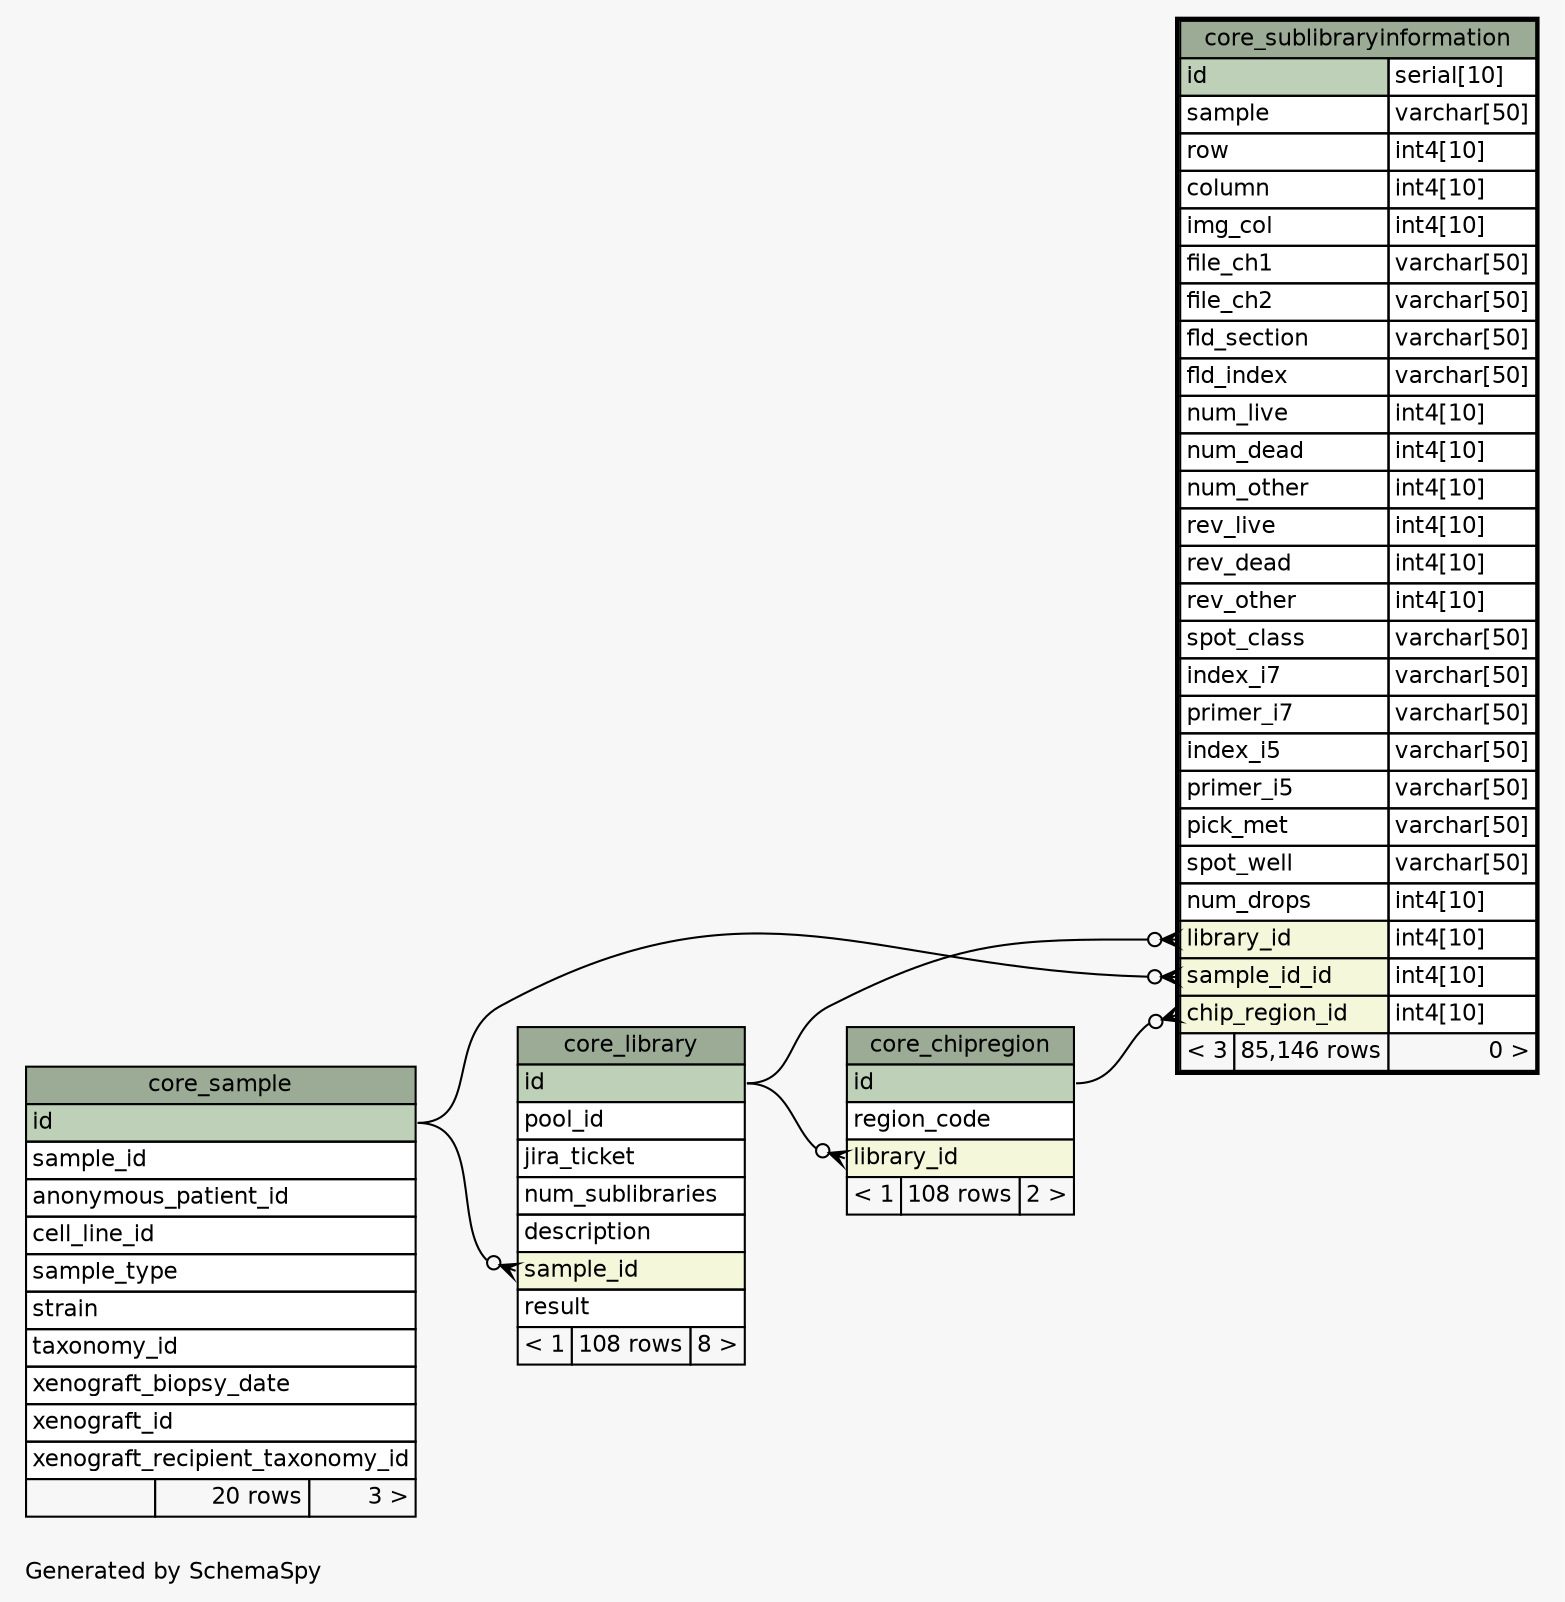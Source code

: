 // dot 2.36.0 on Mac OS X 10.9.5
// SchemaSpy rev 590
digraph "oneDegreeRelationshipsDiagram" {
  graph [
    rankdir="RL"
    bgcolor="#f7f7f7"
    label="\nGenerated by SchemaSpy"
    labeljust="l"
    nodesep="0.18"
    ranksep="0.46"
    fontname="Helvetica"
    fontsize="11"
  ];
  node [
    fontname="Helvetica"
    fontsize="11"
    shape="plaintext"
  ];
  edge [
    arrowsize="0.8"
  ];
  "core_chipregion":"library_id":w -> "core_library":"id":e [arrowhead=none dir=back arrowtail=crowodot];
  "core_library":"sample_id":w -> "core_sample":"id":e [arrowhead=none dir=back arrowtail=crowodot];
  "core_sublibraryinformation":"chip_region_id":w -> "core_chipregion":"id":e [arrowhead=none dir=back arrowtail=crowodot];
  "core_sublibraryinformation":"library_id":w -> "core_library":"id":e [arrowhead=none dir=back arrowtail=crowodot];
  "core_sublibraryinformation":"sample_id_id":w -> "core_sample":"id":e [arrowhead=none dir=back arrowtail=crowodot];
  "core_chipregion" [
    label=<
    <TABLE BORDER="0" CELLBORDER="1" CELLSPACING="0" BGCOLOR="#ffffff">
      <TR><TD COLSPAN="3" BGCOLOR="#9bab96" ALIGN="CENTER">core_chipregion</TD></TR>
      <TR><TD PORT="id" COLSPAN="3" BGCOLOR="#bed1b8" ALIGN="LEFT">id</TD></TR>
      <TR><TD PORT="region_code" COLSPAN="3" ALIGN="LEFT">region_code</TD></TR>
      <TR><TD PORT="library_id" COLSPAN="3" BGCOLOR="#f4f7da" ALIGN="LEFT">library_id</TD></TR>
      <TR><TD ALIGN="LEFT" BGCOLOR="#f7f7f7">&lt; 1</TD><TD ALIGN="RIGHT" BGCOLOR="#f7f7f7">108 rows</TD><TD ALIGN="RIGHT" BGCOLOR="#f7f7f7">2 &gt;</TD></TR>
    </TABLE>>
    URL="core_chipregion.html"
    tooltip="core_chipregion"
  ];
  "core_library" [
    label=<
    <TABLE BORDER="0" CELLBORDER="1" CELLSPACING="0" BGCOLOR="#ffffff">
      <TR><TD COLSPAN="3" BGCOLOR="#9bab96" ALIGN="CENTER">core_library</TD></TR>
      <TR><TD PORT="id" COLSPAN="3" BGCOLOR="#bed1b8" ALIGN="LEFT">id</TD></TR>
      <TR><TD PORT="pool_id" COLSPAN="3" ALIGN="LEFT">pool_id</TD></TR>
      <TR><TD PORT="jira_ticket" COLSPAN="3" ALIGN="LEFT">jira_ticket</TD></TR>
      <TR><TD PORT="num_sublibraries" COLSPAN="3" ALIGN="LEFT">num_sublibraries</TD></TR>
      <TR><TD PORT="description" COLSPAN="3" ALIGN="LEFT">description</TD></TR>
      <TR><TD PORT="sample_id" COLSPAN="3" BGCOLOR="#f4f7da" ALIGN="LEFT">sample_id</TD></TR>
      <TR><TD PORT="result" COLSPAN="3" ALIGN="LEFT">result</TD></TR>
      <TR><TD ALIGN="LEFT" BGCOLOR="#f7f7f7">&lt; 1</TD><TD ALIGN="RIGHT" BGCOLOR="#f7f7f7">108 rows</TD><TD ALIGN="RIGHT" BGCOLOR="#f7f7f7">8 &gt;</TD></TR>
    </TABLE>>
    URL="core_library.html"
    tooltip="core_library"
  ];
  "core_sample" [
    label=<
    <TABLE BORDER="0" CELLBORDER="1" CELLSPACING="0" BGCOLOR="#ffffff">
      <TR><TD COLSPAN="3" BGCOLOR="#9bab96" ALIGN="CENTER">core_sample</TD></TR>
      <TR><TD PORT="id" COLSPAN="3" BGCOLOR="#bed1b8" ALIGN="LEFT">id</TD></TR>
      <TR><TD PORT="sample_id" COLSPAN="3" ALIGN="LEFT">sample_id</TD></TR>
      <TR><TD PORT="anonymous_patient_id" COLSPAN="3" ALIGN="LEFT">anonymous_patient_id</TD></TR>
      <TR><TD PORT="cell_line_id" COLSPAN="3" ALIGN="LEFT">cell_line_id</TD></TR>
      <TR><TD PORT="sample_type" COLSPAN="3" ALIGN="LEFT">sample_type</TD></TR>
      <TR><TD PORT="strain" COLSPAN="3" ALIGN="LEFT">strain</TD></TR>
      <TR><TD PORT="taxonomy_id" COLSPAN="3" ALIGN="LEFT">taxonomy_id</TD></TR>
      <TR><TD PORT="xenograft_biopsy_date" COLSPAN="3" ALIGN="LEFT">xenograft_biopsy_date</TD></TR>
      <TR><TD PORT="xenograft_id" COLSPAN="3" ALIGN="LEFT">xenograft_id</TD></TR>
      <TR><TD PORT="xenograft_recipient_taxonomy_id" COLSPAN="3" ALIGN="LEFT">xenograft_recipient_taxonomy_id</TD></TR>
      <TR><TD ALIGN="LEFT" BGCOLOR="#f7f7f7">  </TD><TD ALIGN="RIGHT" BGCOLOR="#f7f7f7">20 rows</TD><TD ALIGN="RIGHT" BGCOLOR="#f7f7f7">3 &gt;</TD></TR>
    </TABLE>>
    URL="core_sample.html"
    tooltip="core_sample"
  ];
  "core_sublibraryinformation" [
    label=<
    <TABLE BORDER="2" CELLBORDER="1" CELLSPACING="0" BGCOLOR="#ffffff">
      <TR><TD COLSPAN="3" BGCOLOR="#9bab96" ALIGN="CENTER">core_sublibraryinformation</TD></TR>
      <TR><TD PORT="id" COLSPAN="2" BGCOLOR="#bed1b8" ALIGN="LEFT">id</TD><TD PORT="id.type" ALIGN="LEFT">serial[10]</TD></TR>
      <TR><TD PORT="sample" COLSPAN="2" ALIGN="LEFT">sample</TD><TD PORT="sample.type" ALIGN="LEFT">varchar[50]</TD></TR>
      <TR><TD PORT="row" COLSPAN="2" ALIGN="LEFT">row</TD><TD PORT="row.type" ALIGN="LEFT">int4[10]</TD></TR>
      <TR><TD PORT="column" COLSPAN="2" ALIGN="LEFT">column</TD><TD PORT="column.type" ALIGN="LEFT">int4[10]</TD></TR>
      <TR><TD PORT="img_col" COLSPAN="2" ALIGN="LEFT">img_col</TD><TD PORT="img_col.type" ALIGN="LEFT">int4[10]</TD></TR>
      <TR><TD PORT="file_ch1" COLSPAN="2" ALIGN="LEFT">file_ch1</TD><TD PORT="file_ch1.type" ALIGN="LEFT">varchar[50]</TD></TR>
      <TR><TD PORT="file_ch2" COLSPAN="2" ALIGN="LEFT">file_ch2</TD><TD PORT="file_ch2.type" ALIGN="LEFT">varchar[50]</TD></TR>
      <TR><TD PORT="fld_section" COLSPAN="2" ALIGN="LEFT">fld_section</TD><TD PORT="fld_section.type" ALIGN="LEFT">varchar[50]</TD></TR>
      <TR><TD PORT="fld_index" COLSPAN="2" ALIGN="LEFT">fld_index</TD><TD PORT="fld_index.type" ALIGN="LEFT">varchar[50]</TD></TR>
      <TR><TD PORT="num_live" COLSPAN="2" ALIGN="LEFT">num_live</TD><TD PORT="num_live.type" ALIGN="LEFT">int4[10]</TD></TR>
      <TR><TD PORT="num_dead" COLSPAN="2" ALIGN="LEFT">num_dead</TD><TD PORT="num_dead.type" ALIGN="LEFT">int4[10]</TD></TR>
      <TR><TD PORT="num_other" COLSPAN="2" ALIGN="LEFT">num_other</TD><TD PORT="num_other.type" ALIGN="LEFT">int4[10]</TD></TR>
      <TR><TD PORT="rev_live" COLSPAN="2" ALIGN="LEFT">rev_live</TD><TD PORT="rev_live.type" ALIGN="LEFT">int4[10]</TD></TR>
      <TR><TD PORT="rev_dead" COLSPAN="2" ALIGN="LEFT">rev_dead</TD><TD PORT="rev_dead.type" ALIGN="LEFT">int4[10]</TD></TR>
      <TR><TD PORT="rev_other" COLSPAN="2" ALIGN="LEFT">rev_other</TD><TD PORT="rev_other.type" ALIGN="LEFT">int4[10]</TD></TR>
      <TR><TD PORT="spot_class" COLSPAN="2" ALIGN="LEFT">spot_class</TD><TD PORT="spot_class.type" ALIGN="LEFT">varchar[50]</TD></TR>
      <TR><TD PORT="index_i7" COLSPAN="2" ALIGN="LEFT">index_i7</TD><TD PORT="index_i7.type" ALIGN="LEFT">varchar[50]</TD></TR>
      <TR><TD PORT="primer_i7" COLSPAN="2" ALIGN="LEFT">primer_i7</TD><TD PORT="primer_i7.type" ALIGN="LEFT">varchar[50]</TD></TR>
      <TR><TD PORT="index_i5" COLSPAN="2" ALIGN="LEFT">index_i5</TD><TD PORT="index_i5.type" ALIGN="LEFT">varchar[50]</TD></TR>
      <TR><TD PORT="primer_i5" COLSPAN="2" ALIGN="LEFT">primer_i5</TD><TD PORT="primer_i5.type" ALIGN="LEFT">varchar[50]</TD></TR>
      <TR><TD PORT="pick_met" COLSPAN="2" ALIGN="LEFT">pick_met</TD><TD PORT="pick_met.type" ALIGN="LEFT">varchar[50]</TD></TR>
      <TR><TD PORT="spot_well" COLSPAN="2" ALIGN="LEFT">spot_well</TD><TD PORT="spot_well.type" ALIGN="LEFT">varchar[50]</TD></TR>
      <TR><TD PORT="num_drops" COLSPAN="2" ALIGN="LEFT">num_drops</TD><TD PORT="num_drops.type" ALIGN="LEFT">int4[10]</TD></TR>
      <TR><TD PORT="library_id" COLSPAN="2" BGCOLOR="#f4f7da" ALIGN="LEFT">library_id</TD><TD PORT="library_id.type" ALIGN="LEFT">int4[10]</TD></TR>
      <TR><TD PORT="sample_id_id" COLSPAN="2" BGCOLOR="#f4f7da" ALIGN="LEFT">sample_id_id</TD><TD PORT="sample_id_id.type" ALIGN="LEFT">int4[10]</TD></TR>
      <TR><TD PORT="chip_region_id" COLSPAN="2" BGCOLOR="#f4f7da" ALIGN="LEFT">chip_region_id</TD><TD PORT="chip_region_id.type" ALIGN="LEFT">int4[10]</TD></TR>
      <TR><TD ALIGN="LEFT" BGCOLOR="#f7f7f7">&lt; 3</TD><TD ALIGN="RIGHT" BGCOLOR="#f7f7f7">85,146 rows</TD><TD ALIGN="RIGHT" BGCOLOR="#f7f7f7">0 &gt;</TD></TR>
    </TABLE>>
    URL="core_sublibraryinformation.html"
    tooltip="core_sublibraryinformation"
  ];
}
